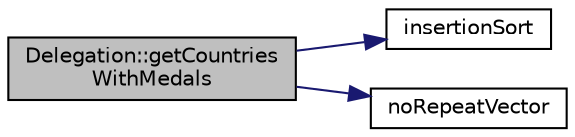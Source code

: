 digraph "Delegation::getCountriesWithMedals"
{
 // LATEX_PDF_SIZE
  edge [fontname="Helvetica",fontsize="10",labelfontname="Helvetica",labelfontsize="10"];
  node [fontname="Helvetica",fontsize="10",shape=record];
  rankdir="LR";
  Node1 [label="Delegation::getCountries\lWithMedals",height=0.2,width=0.4,color="black", fillcolor="grey75", style="filled", fontcolor="black",tooltip=" "];
  Node1 -> Node2 [color="midnightblue",fontsize="10",style="solid",fontname="Helvetica"];
  Node2 [label="insertionSort",height=0.2,width=0.4,color="black", fillcolor="white", style="filled",URL="$auxiliar_8h.html#a2d750432a373f9dab8039bef160b71a0",tooltip=" "];
  Node1 -> Node3 [color="midnightblue",fontsize="10",style="solid",fontname="Helvetica"];
  Node3 [label="noRepeatVector",height=0.2,width=0.4,color="black", fillcolor="white", style="filled",URL="$auxiliar_8h.html#abea0cfe42327ebc2ea8c9a184200a1ab",tooltip=" "];
}
